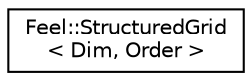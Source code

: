 digraph "Graphical Class Hierarchy"
{
 // LATEX_PDF_SIZE
  edge [fontname="Helvetica",fontsize="10",labelfontname="Helvetica",labelfontsize="10"];
  node [fontname="Helvetica",fontsize="10",shape=record];
  rankdir="LR";
  Node0 [label="Feel::StructuredGrid\l\< Dim, Order \>",height=0.2,width=0.4,color="black", fillcolor="white", style="filled",URL="$classFeel_1_1StructuredGrid.html",tooltip="class to represent a Structured Grid"];
}
